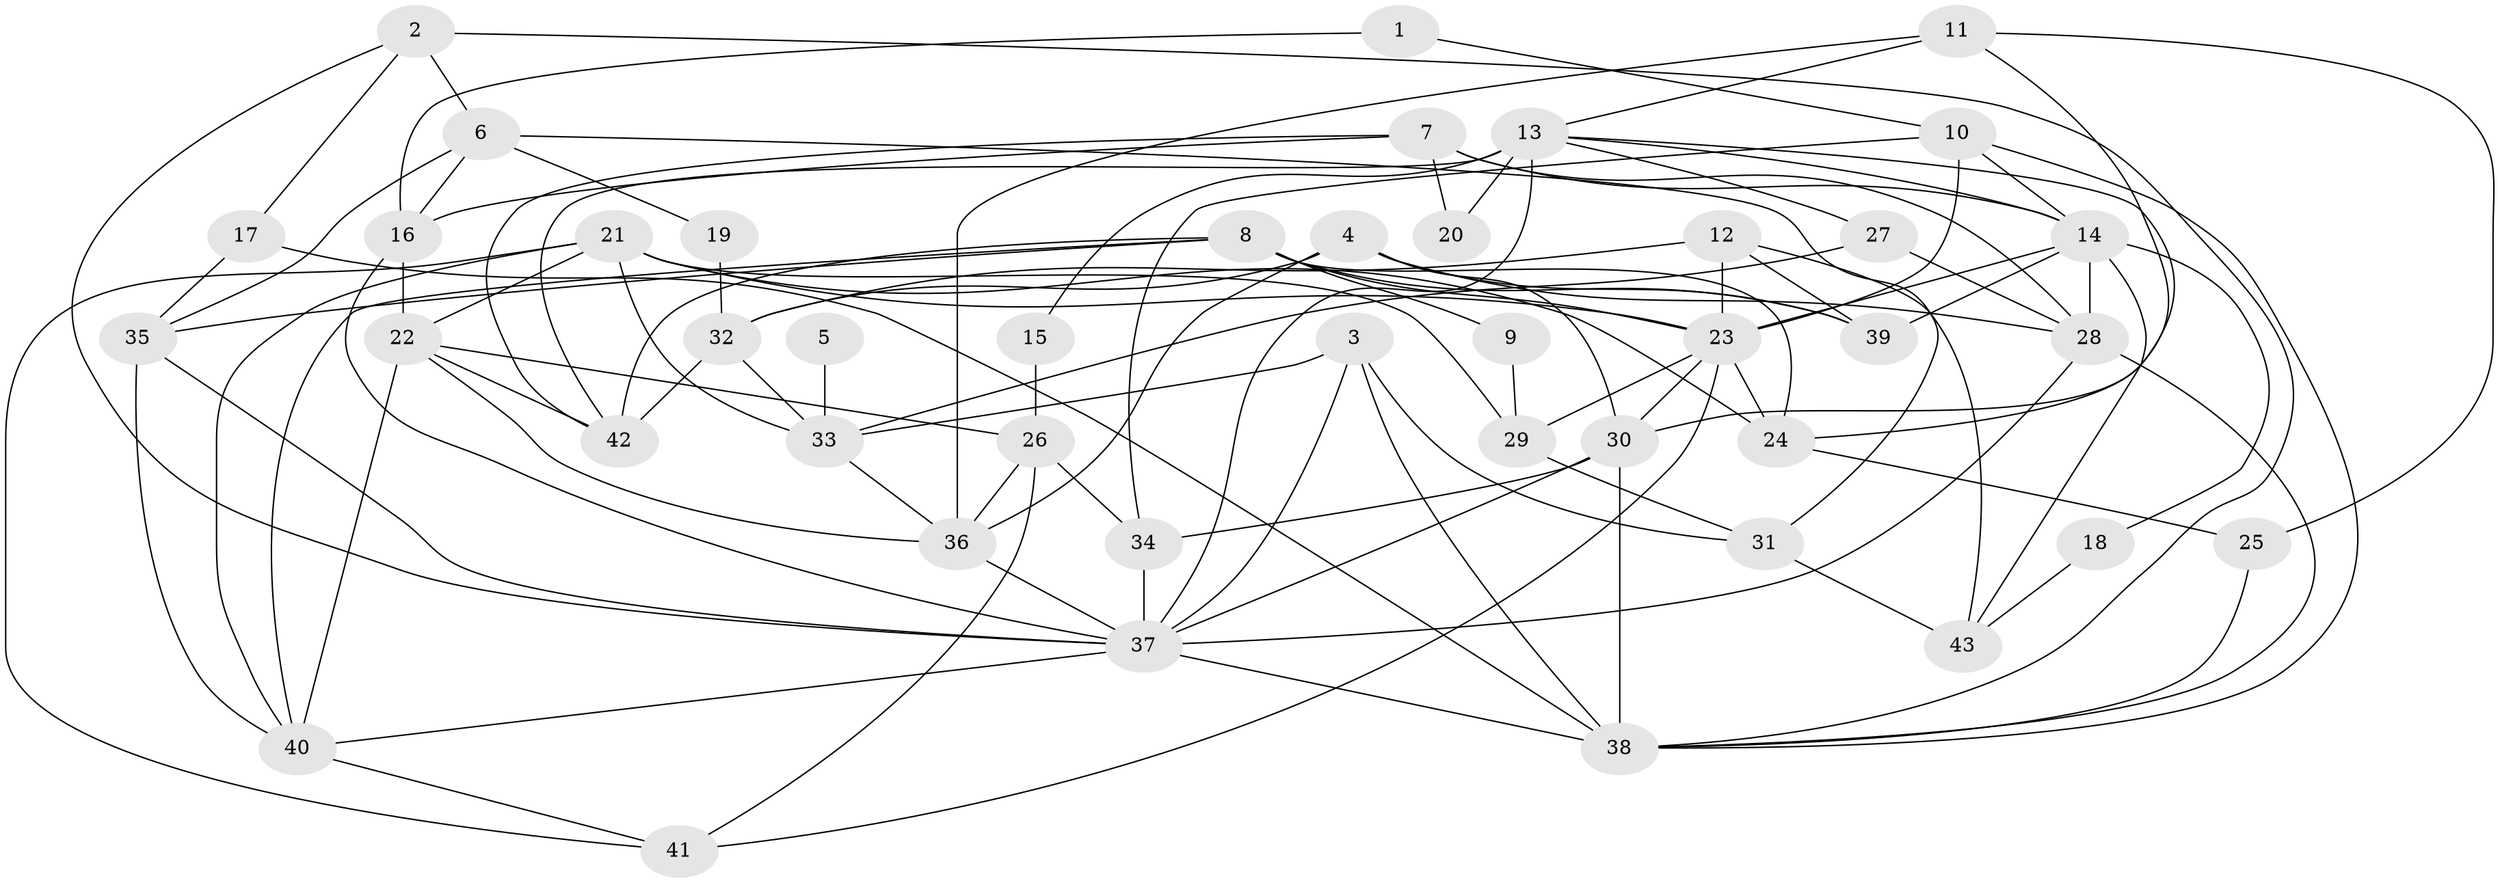 // original degree distribution, {3: 0.2112676056338028, 4: 0.2676056338028169, 6: 0.07042253521126761, 2: 0.19718309859154928, 7: 0.028169014084507043, 9: 0.028169014084507043, 5: 0.18309859154929578, 8: 0.014084507042253521}
// Generated by graph-tools (version 1.1) at 2025/37/03/04/25 23:37:09]
// undirected, 43 vertices, 103 edges
graph export_dot {
  node [color=gray90,style=filled];
  1;
  2;
  3;
  4;
  5;
  6;
  7;
  8;
  9;
  10;
  11;
  12;
  13;
  14;
  15;
  16;
  17;
  18;
  19;
  20;
  21;
  22;
  23;
  24;
  25;
  26;
  27;
  28;
  29;
  30;
  31;
  32;
  33;
  34;
  35;
  36;
  37;
  38;
  39;
  40;
  41;
  42;
  43;
  1 -- 10 [weight=1.0];
  1 -- 16 [weight=1.0];
  2 -- 6 [weight=1.0];
  2 -- 17 [weight=1.0];
  2 -- 37 [weight=1.0];
  2 -- 38 [weight=1.0];
  3 -- 31 [weight=1.0];
  3 -- 33 [weight=1.0];
  3 -- 37 [weight=1.0];
  3 -- 38 [weight=1.0];
  4 -- 28 [weight=1.0];
  4 -- 30 [weight=1.0];
  4 -- 32 [weight=1.0];
  4 -- 36 [weight=1.0];
  4 -- 39 [weight=1.0];
  5 -- 33 [weight=2.0];
  6 -- 16 [weight=1.0];
  6 -- 19 [weight=1.0];
  6 -- 31 [weight=1.0];
  6 -- 35 [weight=1.0];
  7 -- 14 [weight=1.0];
  7 -- 16 [weight=1.0];
  7 -- 20 [weight=1.0];
  7 -- 28 [weight=1.0];
  7 -- 42 [weight=1.0];
  8 -- 9 [weight=1.0];
  8 -- 23 [weight=1.0];
  8 -- 24 [weight=1.0];
  8 -- 35 [weight=1.0];
  8 -- 39 [weight=1.0];
  8 -- 40 [weight=1.0];
  8 -- 42 [weight=1.0];
  9 -- 29 [weight=1.0];
  10 -- 14 [weight=1.0];
  10 -- 23 [weight=1.0];
  10 -- 34 [weight=1.0];
  10 -- 38 [weight=1.0];
  11 -- 13 [weight=1.0];
  11 -- 25 [weight=1.0];
  11 -- 30 [weight=1.0];
  11 -- 36 [weight=1.0];
  12 -- 23 [weight=1.0];
  12 -- 32 [weight=1.0];
  12 -- 39 [weight=1.0];
  12 -- 43 [weight=2.0];
  13 -- 14 [weight=1.0];
  13 -- 15 [weight=1.0];
  13 -- 20 [weight=2.0];
  13 -- 24 [weight=1.0];
  13 -- 27 [weight=1.0];
  13 -- 37 [weight=1.0];
  13 -- 42 [weight=2.0];
  14 -- 18 [weight=1.0];
  14 -- 23 [weight=1.0];
  14 -- 28 [weight=1.0];
  14 -- 39 [weight=1.0];
  14 -- 43 [weight=1.0];
  15 -- 26 [weight=1.0];
  16 -- 22 [weight=1.0];
  16 -- 37 [weight=1.0];
  17 -- 35 [weight=1.0];
  17 -- 38 [weight=1.0];
  18 -- 43 [weight=1.0];
  19 -- 32 [weight=1.0];
  21 -- 22 [weight=1.0];
  21 -- 23 [weight=1.0];
  21 -- 24 [weight=1.0];
  21 -- 29 [weight=1.0];
  21 -- 33 [weight=3.0];
  21 -- 40 [weight=1.0];
  21 -- 41 [weight=1.0];
  22 -- 26 [weight=1.0];
  22 -- 36 [weight=1.0];
  22 -- 40 [weight=1.0];
  22 -- 42 [weight=1.0];
  23 -- 24 [weight=1.0];
  23 -- 29 [weight=1.0];
  23 -- 30 [weight=1.0];
  23 -- 41 [weight=1.0];
  24 -- 25 [weight=1.0];
  25 -- 38 [weight=1.0];
  26 -- 34 [weight=1.0];
  26 -- 36 [weight=1.0];
  26 -- 41 [weight=1.0];
  27 -- 28 [weight=1.0];
  27 -- 33 [weight=1.0];
  28 -- 37 [weight=1.0];
  28 -- 38 [weight=1.0];
  29 -- 31 [weight=1.0];
  30 -- 34 [weight=1.0];
  30 -- 37 [weight=1.0];
  30 -- 38 [weight=2.0];
  31 -- 43 [weight=1.0];
  32 -- 33 [weight=1.0];
  32 -- 42 [weight=1.0];
  33 -- 36 [weight=1.0];
  34 -- 37 [weight=1.0];
  35 -- 37 [weight=1.0];
  35 -- 40 [weight=1.0];
  36 -- 37 [weight=1.0];
  37 -- 38 [weight=1.0];
  37 -- 40 [weight=1.0];
  40 -- 41 [weight=1.0];
}

